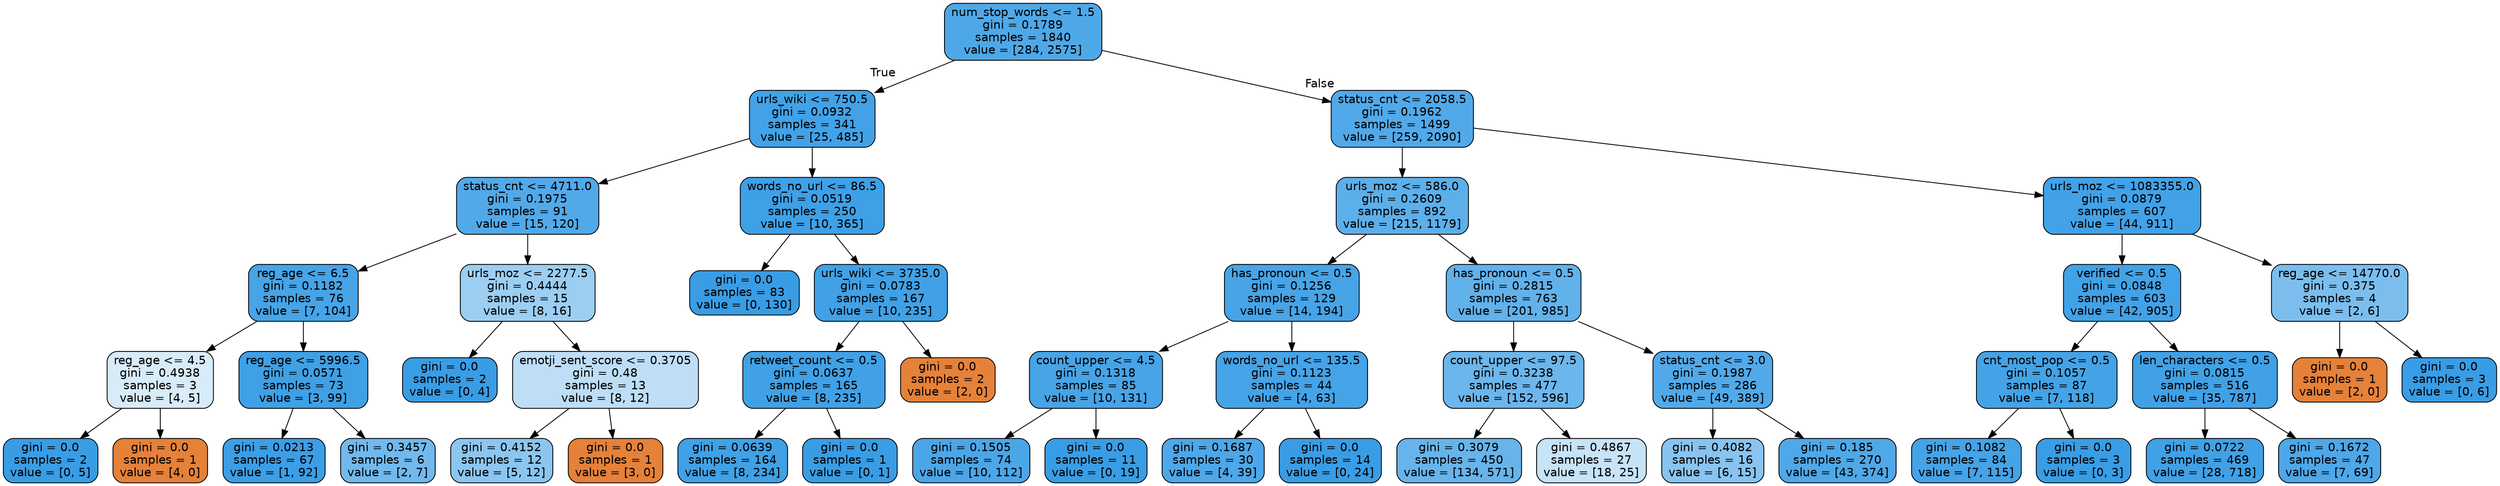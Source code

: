digraph Tree {
node [shape=box, style="filled, rounded", color="black", fontname=helvetica] ;
edge [fontname=helvetica] ;
0 [label="num_stop_words <= 1.5\ngini = 0.1789\nsamples = 1840\nvalue = [284, 2575]", fillcolor="#399de5e3"] ;
1 [label="urls_wiki <= 750.5\ngini = 0.0932\nsamples = 341\nvalue = [25, 485]", fillcolor="#399de5f2"] ;
0 -> 1 [labeldistance=2.5, labelangle=45, headlabel="True"] ;
2 [label="status_cnt <= 4711.0\ngini = 0.1975\nsamples = 91\nvalue = [15, 120]", fillcolor="#399de5df"] ;
1 -> 2 ;
3 [label="reg_age <= 6.5\ngini = 0.1182\nsamples = 76\nvalue = [7, 104]", fillcolor="#399de5ee"] ;
2 -> 3 ;
4 [label="reg_age <= 4.5\ngini = 0.4938\nsamples = 3\nvalue = [4, 5]", fillcolor="#399de533"] ;
3 -> 4 ;
5 [label="gini = 0.0\nsamples = 2\nvalue = [0, 5]", fillcolor="#399de5ff"] ;
4 -> 5 ;
6 [label="gini = 0.0\nsamples = 1\nvalue = [4, 0]", fillcolor="#e58139ff"] ;
4 -> 6 ;
7 [label="reg_age <= 5996.5\ngini = 0.0571\nsamples = 73\nvalue = [3, 99]", fillcolor="#399de5f7"] ;
3 -> 7 ;
8 [label="gini = 0.0213\nsamples = 67\nvalue = [1, 92]", fillcolor="#399de5fc"] ;
7 -> 8 ;
9 [label="gini = 0.3457\nsamples = 6\nvalue = [2, 7]", fillcolor="#399de5b6"] ;
7 -> 9 ;
10 [label="urls_moz <= 2277.5\ngini = 0.4444\nsamples = 15\nvalue = [8, 16]", fillcolor="#399de57f"] ;
2 -> 10 ;
11 [label="gini = 0.0\nsamples = 2\nvalue = [0, 4]", fillcolor="#399de5ff"] ;
10 -> 11 ;
12 [label="emotji_sent_score <= 0.3705\ngini = 0.48\nsamples = 13\nvalue = [8, 12]", fillcolor="#399de555"] ;
10 -> 12 ;
13 [label="gini = 0.4152\nsamples = 12\nvalue = [5, 12]", fillcolor="#399de595"] ;
12 -> 13 ;
14 [label="gini = 0.0\nsamples = 1\nvalue = [3, 0]", fillcolor="#e58139ff"] ;
12 -> 14 ;
15 [label="words_no_url <= 86.5\ngini = 0.0519\nsamples = 250\nvalue = [10, 365]", fillcolor="#399de5f8"] ;
1 -> 15 ;
16 [label="gini = 0.0\nsamples = 83\nvalue = [0, 130]", fillcolor="#399de5ff"] ;
15 -> 16 ;
17 [label="urls_wiki <= 3735.0\ngini = 0.0783\nsamples = 167\nvalue = [10, 235]", fillcolor="#399de5f4"] ;
15 -> 17 ;
18 [label="retweet_count <= 0.5\ngini = 0.0637\nsamples = 165\nvalue = [8, 235]", fillcolor="#399de5f6"] ;
17 -> 18 ;
19 [label="gini = 0.0639\nsamples = 164\nvalue = [8, 234]", fillcolor="#399de5f6"] ;
18 -> 19 ;
20 [label="gini = 0.0\nsamples = 1\nvalue = [0, 1]", fillcolor="#399de5ff"] ;
18 -> 20 ;
21 [label="gini = 0.0\nsamples = 2\nvalue = [2, 0]", fillcolor="#e58139ff"] ;
17 -> 21 ;
22 [label="status_cnt <= 2058.5\ngini = 0.1962\nsamples = 1499\nvalue = [259, 2090]", fillcolor="#399de5df"] ;
0 -> 22 [labeldistance=2.5, labelangle=-45, headlabel="False"] ;
23 [label="urls_moz <= 586.0\ngini = 0.2609\nsamples = 892\nvalue = [215, 1179]", fillcolor="#399de5d0"] ;
22 -> 23 ;
24 [label="has_pronoun <= 0.5\ngini = 0.1256\nsamples = 129\nvalue = [14, 194]", fillcolor="#399de5ed"] ;
23 -> 24 ;
25 [label="count_upper <= 4.5\ngini = 0.1318\nsamples = 85\nvalue = [10, 131]", fillcolor="#399de5ec"] ;
24 -> 25 ;
26 [label="gini = 0.1505\nsamples = 74\nvalue = [10, 112]", fillcolor="#399de5e8"] ;
25 -> 26 ;
27 [label="gini = 0.0\nsamples = 11\nvalue = [0, 19]", fillcolor="#399de5ff"] ;
25 -> 27 ;
28 [label="words_no_url <= 135.5\ngini = 0.1123\nsamples = 44\nvalue = [4, 63]", fillcolor="#399de5ef"] ;
24 -> 28 ;
29 [label="gini = 0.1687\nsamples = 30\nvalue = [4, 39]", fillcolor="#399de5e5"] ;
28 -> 29 ;
30 [label="gini = 0.0\nsamples = 14\nvalue = [0, 24]", fillcolor="#399de5ff"] ;
28 -> 30 ;
31 [label="has_pronoun <= 0.5\ngini = 0.2815\nsamples = 763\nvalue = [201, 985]", fillcolor="#399de5cb"] ;
23 -> 31 ;
32 [label="count_upper <= 97.5\ngini = 0.3238\nsamples = 477\nvalue = [152, 596]", fillcolor="#399de5be"] ;
31 -> 32 ;
33 [label="gini = 0.3079\nsamples = 450\nvalue = [134, 571]", fillcolor="#399de5c3"] ;
32 -> 33 ;
34 [label="gini = 0.4867\nsamples = 27\nvalue = [18, 25]", fillcolor="#399de547"] ;
32 -> 34 ;
35 [label="status_cnt <= 3.0\ngini = 0.1987\nsamples = 286\nvalue = [49, 389]", fillcolor="#399de5df"] ;
31 -> 35 ;
36 [label="gini = 0.4082\nsamples = 16\nvalue = [6, 15]", fillcolor="#399de599"] ;
35 -> 36 ;
37 [label="gini = 0.185\nsamples = 270\nvalue = [43, 374]", fillcolor="#399de5e2"] ;
35 -> 37 ;
38 [label="urls_moz <= 1083355.0\ngini = 0.0879\nsamples = 607\nvalue = [44, 911]", fillcolor="#399de5f3"] ;
22 -> 38 ;
39 [label="verified <= 0.5\ngini = 0.0848\nsamples = 603\nvalue = [42, 905]", fillcolor="#399de5f3"] ;
38 -> 39 ;
40 [label="cnt_most_pop <= 0.5\ngini = 0.1057\nsamples = 87\nvalue = [7, 118]", fillcolor="#399de5f0"] ;
39 -> 40 ;
41 [label="gini = 0.1082\nsamples = 84\nvalue = [7, 115]", fillcolor="#399de5ef"] ;
40 -> 41 ;
42 [label="gini = 0.0\nsamples = 3\nvalue = [0, 3]", fillcolor="#399de5ff"] ;
40 -> 42 ;
43 [label="len_characters <= 0.5\ngini = 0.0815\nsamples = 516\nvalue = [35, 787]", fillcolor="#399de5f4"] ;
39 -> 43 ;
44 [label="gini = 0.0722\nsamples = 469\nvalue = [28, 718]", fillcolor="#399de5f5"] ;
43 -> 44 ;
45 [label="gini = 0.1672\nsamples = 47\nvalue = [7, 69]", fillcolor="#399de5e5"] ;
43 -> 45 ;
46 [label="reg_age <= 14770.0\ngini = 0.375\nsamples = 4\nvalue = [2, 6]", fillcolor="#399de5aa"] ;
38 -> 46 ;
47 [label="gini = 0.0\nsamples = 1\nvalue = [2, 0]", fillcolor="#e58139ff"] ;
46 -> 47 ;
48 [label="gini = 0.0\nsamples = 3\nvalue = [0, 6]", fillcolor="#399de5ff"] ;
46 -> 48 ;
}
